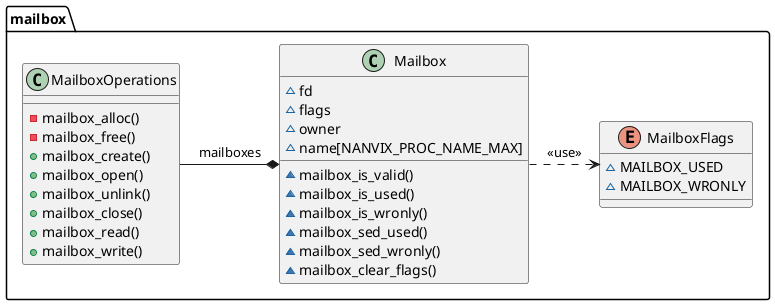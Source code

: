 @startuml

namespace mailbox {

	enum MailboxFlags {
		~ MAILBOX_USED
		~ MAILBOX_WRONLY
	}

	class Mailbox {
		~ fd
		~ flags
		~ owner
		~ name[NANVIX_PROC_NAME_MAX]
		~ mailbox_is_valid()
		~ mailbox_is_used()
		~ mailbox_is_wronly()
		~ mailbox_sed_used()
		~ mailbox_sed_wronly()
		~ mailbox_clear_flags()
	}

	class MailboxOperations {
		- mailbox_alloc()
		- mailbox_free()
		+ mailbox_create()
		+ mailbox_open()
		+ mailbox_unlink()
		+ mailbox_close()
		+ mailbox_read()
		+ mailbox_write()
	}

	mailbox.Mailbox           .> mailbox.MailboxFlags : <<use>>
	mailbox.MailboxOperations -* mailbox.Mailbox      : mailboxes
}

@enduml

